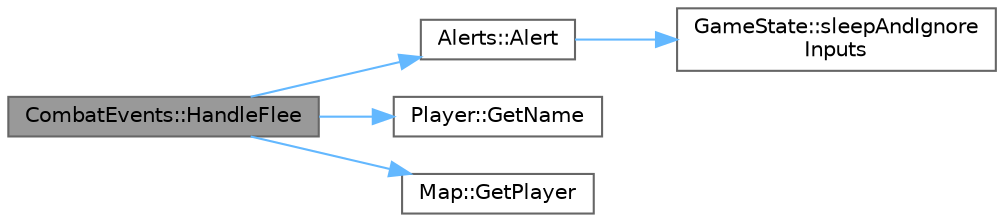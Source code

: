 digraph "CombatEvents::HandleFlee"
{
 // LATEX_PDF_SIZE
  bgcolor="transparent";
  edge [fontname=Helvetica,fontsize=10,labelfontname=Helvetica,labelfontsize=10];
  node [fontname=Helvetica,fontsize=10,shape=box,height=0.2,width=0.4];
  rankdir="LR";
  Node1 [id="Node000001",label="CombatEvents::HandleFlee",height=0.2,width=0.4,color="gray40", fillcolor="grey60", style="filled", fontcolor="black",tooltip="Handles the player's attempt to flee from combat."];
  Node1 -> Node2 [id="edge5_Node000001_Node000002",color="steelblue1",style="solid",tooltip=" "];
  Node2 [id="Node000002",label="Alerts::Alert",height=0.2,width=0.4,color="grey40", fillcolor="white", style="filled",URL="$class_alerts.html#a10627b6297fb89a8f5acfd419a13ebe2",tooltip="Displays a general alert message."];
  Node2 -> Node3 [id="edge6_Node000002_Node000003",color="steelblue1",style="solid",tooltip=" "];
  Node3 [id="Node000003",label="GameState::sleepAndIgnore\lInputs",height=0.2,width=0.4,color="grey40", fillcolor="white", style="filled",URL="$class_game_state.html#acc8e547b41b8b7a515afe338a138487e",tooltip=" "];
  Node1 -> Node4 [id="edge7_Node000001_Node000004",color="steelblue1",style="solid",tooltip=" "];
  Node4 [id="Node000004",label="Player::GetName",height=0.2,width=0.4,color="grey40", fillcolor="white", style="filled",URL="$class_player.html#affddef50f994746a860e2366e412917f",tooltip="Gets the name of the player."];
  Node1 -> Node5 [id="edge8_Node000001_Node000005",color="steelblue1",style="solid",tooltip=" "];
  Node5 [id="Node000005",label="Map::GetPlayer",height=0.2,width=0.4,color="grey40", fillcolor="white", style="filled",URL="$class_map.html#a2a75f0965389cfb4dc80839ed02e4afc",tooltip="Gets the player object."];
}
